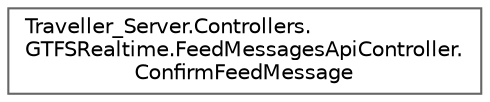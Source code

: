 digraph "Graphical Class Hierarchy"
{
 // LATEX_PDF_SIZE
  bgcolor="transparent";
  edge [fontname=Helvetica,fontsize=10,labelfontname=Helvetica,labelfontsize=10];
  node [fontname=Helvetica,fontsize=10,shape=box,height=0.2,width=0.4];
  rankdir="LR";
  Node0 [label="Traveller_Server.Controllers.\lGTFSRealtime.FeedMessagesApiController.\lConfirmFeedMessage",height=0.2,width=0.4,color="grey40", fillcolor="white", style="filled",URL="$class_traveller___server_1_1_controllers_1_1_g_t_f_s_realtime_1_1_feed_messages_api_controller_1_1_confirm_feed_message.html",tooltip=" "];
}
